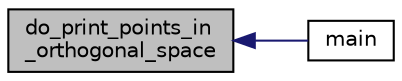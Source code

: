 digraph "do_print_points_in_orthogonal_space"
{
  edge [fontname="Helvetica",fontsize="10",labelfontname="Helvetica",labelfontsize="10"];
  node [fontname="Helvetica",fontsize="10",shape=record];
  rankdir="LR";
  Node4622 [label="do_print_points_in\l_orthogonal_space",height=0.2,width=0.4,color="black", fillcolor="grey75", style="filled", fontcolor="black"];
  Node4622 -> Node4623 [dir="back",color="midnightblue",fontsize="10",style="solid",fontname="Helvetica"];
  Node4623 [label="main",height=0.2,width=0.4,color="black", fillcolor="white", style="filled",URL="$d0/d2f/process_8_c.html#a3c04138a5bfe5d72780bb7e82a18e627"];
}
